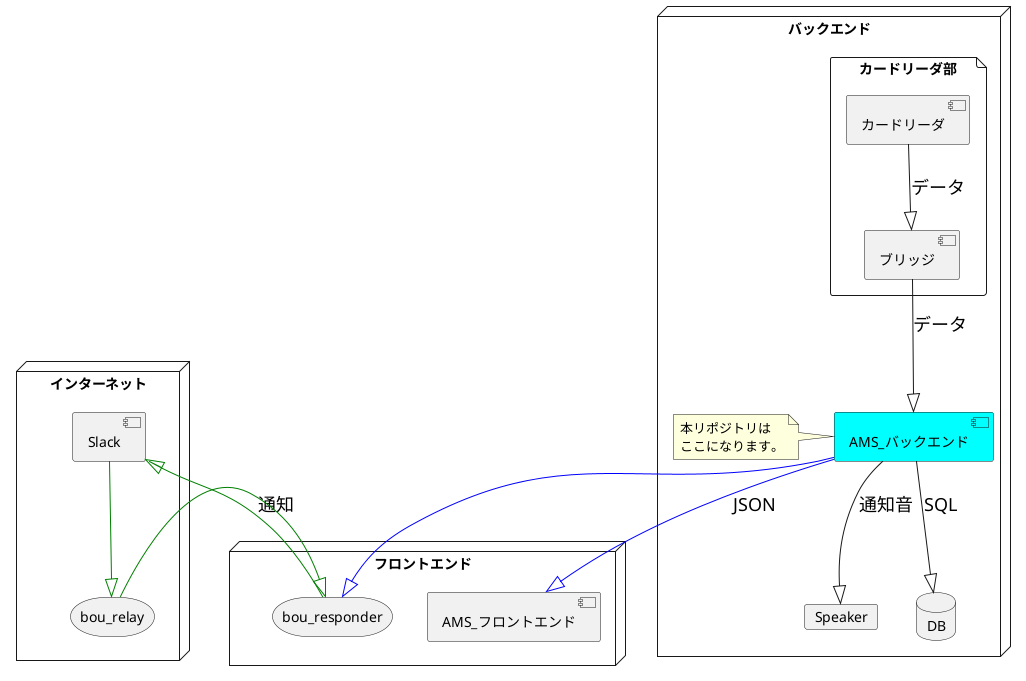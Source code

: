 @startuml AMS_API

skinparam sequence {
    ArrowFontSize 18
}

node バックエンド {
    file カードリーダ部{
        [カードリーダ]
        [ブリッジ]
    }
    [AMS_バックエンド] #Aqua
    note left : 本リポジトリは\nここになります。
    database DB
    card Speaker
}

node フロントエンド {
    [AMS_フロントエンド]
    storage bou_responder
}

node インターネット {
    [Slack]
    storage bou_relay
}

フロントエンド-[hidden]up->インターネット

' カードリーダ&バックエンド部
[カードリーダ] --^ [ブリッジ]: データ
[ブリッジ] --^ [AMS_バックエンド]: データ
[AMS_バックエンド] --^ DB: SQL
[AMS_バックエンド] --^ Speaker: 通知音

' フロンドエンド部
[AMS_バックエンド] -[#blue]-^ [AMS_フロントエンド]: JSON
[AMS_バックエンド] -[#blue]-^ [bou_responder]

' インターネット部
[bou_responder] -[#green]-^ [Slack]: 通知
[Slack] -[#green]-^ [bou_relay]
[bou_relay] -[#green]-^ [bou_responder]

@enduml